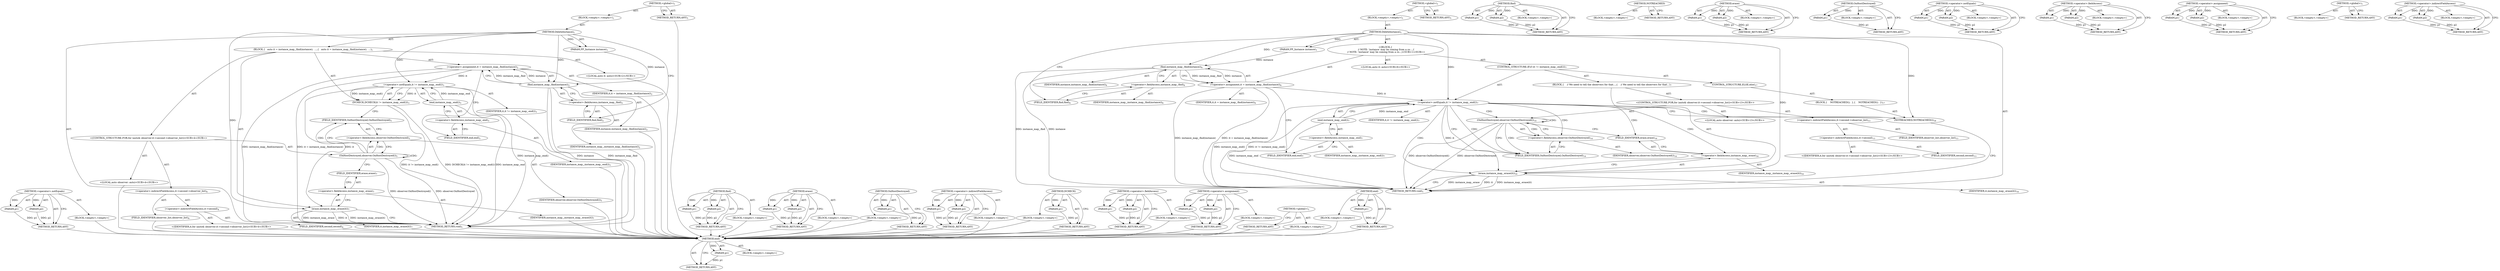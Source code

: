 digraph "&lt;operator&gt;.indirectFieldAccess" {
vulnerable_80 [label=<(METHOD,&lt;operator&gt;.notEquals)>];
vulnerable_81 [label=<(PARAM,p1)>];
vulnerable_82 [label=<(PARAM,p2)>];
vulnerable_83 [label=<(BLOCK,&lt;empty&gt;,&lt;empty&gt;)>];
vulnerable_84 [label=<(METHOD_RETURN,ANY)>];
vulnerable_6 [label=<(METHOD,&lt;global&gt;)<SUB>1</SUB>>];
vulnerable_7 [label=<(BLOCK,&lt;empty&gt;,&lt;empty&gt;)<SUB>1</SUB>>];
vulnerable_8 [label=<(METHOD,DeleteInstance)<SUB>1</SUB>>];
vulnerable_9 [label=<(PARAM,PP_Instance instance)<SUB>1</SUB>>];
vulnerable_10 [label=<(BLOCK,{
   auto it = instance_map_.find(instance);
  ...,{
   auto it = instance_map_.find(instance);
  ...)<SUB>1</SUB>>];
vulnerable_11 [label="<(LOCAL,auto it: auto)<SUB>2</SUB>>"];
vulnerable_12 [label=<(&lt;operator&gt;.assignment,it = instance_map_.find(instance))<SUB>2</SUB>>];
vulnerable_13 [label=<(IDENTIFIER,it,it = instance_map_.find(instance))<SUB>2</SUB>>];
vulnerable_14 [label=<(find,instance_map_.find(instance))<SUB>2</SUB>>];
vulnerable_15 [label=<(&lt;operator&gt;.fieldAccess,instance_map_.find)<SUB>2</SUB>>];
vulnerable_16 [label=<(IDENTIFIER,instance_map_,instance_map_.find(instance))<SUB>2</SUB>>];
vulnerable_17 [label=<(FIELD_IDENTIFIER,find,find)<SUB>2</SUB>>];
vulnerable_18 [label=<(IDENTIFIER,instance,instance_map_.find(instance))<SUB>2</SUB>>];
vulnerable_19 [label=<(DCHECK,DCHECK(it != instance_map_.end()))<SUB>3</SUB>>];
vulnerable_20 [label=<(&lt;operator&gt;.notEquals,it != instance_map_.end())<SUB>3</SUB>>];
vulnerable_21 [label=<(IDENTIFIER,it,it != instance_map_.end())<SUB>3</SUB>>];
vulnerable_22 [label=<(end,instance_map_.end())<SUB>3</SUB>>];
vulnerable_23 [label=<(&lt;operator&gt;.fieldAccess,instance_map_.end)<SUB>3</SUB>>];
vulnerable_24 [label=<(IDENTIFIER,instance_map_,instance_map_.end())<SUB>3</SUB>>];
vulnerable_25 [label=<(FIELD_IDENTIFIER,end,end)<SUB>3</SUB>>];
vulnerable_26 [label="<(CONTROL_STRUCTURE,FOR,for (auto&amp; observer:it-&gt;second-&gt;observer_list))<SUB>4</SUB>>"];
vulnerable_27 [label=<(&lt;operator&gt;.indirectFieldAccess,it-&gt;second-&gt;observer_list)<SUB>4</SUB>>];
vulnerable_28 [label=<(&lt;operator&gt;.indirectFieldAccess,it-&gt;second)<SUB>4</SUB>>];
vulnerable_29 [label="<(IDENTIFIER,it,for (auto&amp; observer:it-&gt;second-&gt;observer_list))<SUB>4</SUB>>"];
vulnerable_30 [label=<(FIELD_IDENTIFIER,second,second)<SUB>4</SUB>>];
vulnerable_31 [label=<(FIELD_IDENTIFIER,observer_list,observer_list)<SUB>4</SUB>>];
vulnerable_32 [label="<(LOCAL,auto observer: auto)<SUB>4</SUB>>"];
vulnerable_33 [label=<(OnHostDestroyed,observer.OnHostDestroyed())<SUB>5</SUB>>];
vulnerable_34 [label=<(&lt;operator&gt;.fieldAccess,observer.OnHostDestroyed)<SUB>5</SUB>>];
vulnerable_35 [label=<(IDENTIFIER,observer,observer.OnHostDestroyed())<SUB>5</SUB>>];
vulnerable_36 [label=<(FIELD_IDENTIFIER,OnHostDestroyed,OnHostDestroyed)<SUB>5</SUB>>];
vulnerable_37 [label=<(erase,instance_map_.erase(it))<SUB>7</SUB>>];
vulnerable_38 [label=<(&lt;operator&gt;.fieldAccess,instance_map_.erase)<SUB>7</SUB>>];
vulnerable_39 [label=<(IDENTIFIER,instance_map_,instance_map_.erase(it))<SUB>7</SUB>>];
vulnerable_40 [label=<(FIELD_IDENTIFIER,erase,erase)<SUB>7</SUB>>];
vulnerable_41 [label=<(IDENTIFIER,it,instance_map_.erase(it))<SUB>7</SUB>>];
vulnerable_42 [label=<(METHOD_RETURN,void)<SUB>1</SUB>>];
vulnerable_44 [label=<(METHOD_RETURN,ANY)<SUB>1</SUB>>];
vulnerable_66 [label=<(METHOD,find)>];
vulnerable_67 [label=<(PARAM,p1)>];
vulnerable_68 [label=<(PARAM,p2)>];
vulnerable_69 [label=<(BLOCK,&lt;empty&gt;,&lt;empty&gt;)>];
vulnerable_70 [label=<(METHOD_RETURN,ANY)>];
vulnerable_98 [label=<(METHOD,erase)>];
vulnerable_99 [label=<(PARAM,p1)>];
vulnerable_100 [label=<(PARAM,p2)>];
vulnerable_101 [label=<(BLOCK,&lt;empty&gt;,&lt;empty&gt;)>];
vulnerable_102 [label=<(METHOD_RETURN,ANY)>];
vulnerable_94 [label=<(METHOD,OnHostDestroyed)>];
vulnerable_95 [label=<(PARAM,p1)>];
vulnerable_96 [label=<(BLOCK,&lt;empty&gt;,&lt;empty&gt;)>];
vulnerable_97 [label=<(METHOD_RETURN,ANY)>];
vulnerable_89 [label=<(METHOD,&lt;operator&gt;.indirectFieldAccess)>];
vulnerable_90 [label=<(PARAM,p1)>];
vulnerable_91 [label=<(PARAM,p2)>];
vulnerable_92 [label=<(BLOCK,&lt;empty&gt;,&lt;empty&gt;)>];
vulnerable_93 [label=<(METHOD_RETURN,ANY)>];
vulnerable_76 [label=<(METHOD,DCHECK)>];
vulnerable_77 [label=<(PARAM,p1)>];
vulnerable_78 [label=<(BLOCK,&lt;empty&gt;,&lt;empty&gt;)>];
vulnerable_79 [label=<(METHOD_RETURN,ANY)>];
vulnerable_71 [label=<(METHOD,&lt;operator&gt;.fieldAccess)>];
vulnerable_72 [label=<(PARAM,p1)>];
vulnerable_73 [label=<(PARAM,p2)>];
vulnerable_74 [label=<(BLOCK,&lt;empty&gt;,&lt;empty&gt;)>];
vulnerable_75 [label=<(METHOD_RETURN,ANY)>];
vulnerable_61 [label=<(METHOD,&lt;operator&gt;.assignment)>];
vulnerable_62 [label=<(PARAM,p1)>];
vulnerable_63 [label=<(PARAM,p2)>];
vulnerable_64 [label=<(BLOCK,&lt;empty&gt;,&lt;empty&gt;)>];
vulnerable_65 [label=<(METHOD_RETURN,ANY)>];
vulnerable_55 [label=<(METHOD,&lt;global&gt;)<SUB>1</SUB>>];
vulnerable_56 [label=<(BLOCK,&lt;empty&gt;,&lt;empty&gt;)>];
vulnerable_57 [label=<(METHOD_RETURN,ANY)>];
vulnerable_85 [label=<(METHOD,end)>];
vulnerable_86 [label=<(PARAM,p1)>];
vulnerable_87 [label=<(BLOCK,&lt;empty&gt;,&lt;empty&gt;)>];
vulnerable_88 [label=<(METHOD_RETURN,ANY)>];
fixed_85 [label=<(METHOD,end)>];
fixed_86 [label=<(PARAM,p1)>];
fixed_87 [label=<(BLOCK,&lt;empty&gt;,&lt;empty&gt;)>];
fixed_88 [label=<(METHOD_RETURN,ANY)>];
fixed_6 [label=<(METHOD,&lt;global&gt;)<SUB>1</SUB>>];
fixed_7 [label=<(BLOCK,&lt;empty&gt;,&lt;empty&gt;)<SUB>1</SUB>>];
fixed_8 [label=<(METHOD,DeleteInstance)<SUB>1</SUB>>];
fixed_9 [label=<(PARAM,PP_Instance instance)<SUB>1</SUB>>];
fixed_10 [label="<(BLOCK,{
  // NOTE: 'instance' may be coming from a co...,{
  // NOTE: 'instance' may be coming from a co...)<SUB>1</SUB>>"];
fixed_11 [label="<(LOCAL,auto it: auto)<SUB>6</SUB>>"];
fixed_12 [label=<(&lt;operator&gt;.assignment,it = instance_map_.find(instance))<SUB>6</SUB>>];
fixed_13 [label=<(IDENTIFIER,it,it = instance_map_.find(instance))<SUB>6</SUB>>];
fixed_14 [label=<(find,instance_map_.find(instance))<SUB>6</SUB>>];
fixed_15 [label=<(&lt;operator&gt;.fieldAccess,instance_map_.find)<SUB>6</SUB>>];
fixed_16 [label=<(IDENTIFIER,instance_map_,instance_map_.find(instance))<SUB>6</SUB>>];
fixed_17 [label=<(FIELD_IDENTIFIER,find,find)<SUB>6</SUB>>];
fixed_18 [label=<(IDENTIFIER,instance,instance_map_.find(instance))<SUB>6</SUB>>];
fixed_19 [label=<(CONTROL_STRUCTURE,IF,if (it != instance_map_.end()))<SUB>7</SUB>>];
fixed_20 [label=<(&lt;operator&gt;.notEquals,it != instance_map_.end())<SUB>7</SUB>>];
fixed_21 [label=<(IDENTIFIER,it,it != instance_map_.end())<SUB>7</SUB>>];
fixed_22 [label=<(end,instance_map_.end())<SUB>7</SUB>>];
fixed_23 [label=<(&lt;operator&gt;.fieldAccess,instance_map_.end)<SUB>7</SUB>>];
fixed_24 [label=<(IDENTIFIER,instance_map_,instance_map_.end())<SUB>7</SUB>>];
fixed_25 [label=<(FIELD_IDENTIFIER,end,end)<SUB>7</SUB>>];
fixed_26 [label=<(BLOCK,{
    // We need to tell the observers for that...,{
    // We need to tell the observers for that...)<SUB>7</SUB>>];
fixed_27 [label="<(CONTROL_STRUCTURE,FOR,for (auto&amp; observer:it-&gt;second-&gt;observer_list))<SUB>13</SUB>>"];
fixed_28 [label=<(&lt;operator&gt;.indirectFieldAccess,it-&gt;second-&gt;observer_list)<SUB>13</SUB>>];
fixed_29 [label=<(&lt;operator&gt;.indirectFieldAccess,it-&gt;second)<SUB>13</SUB>>];
fixed_30 [label="<(IDENTIFIER,it,for (auto&amp; observer:it-&gt;second-&gt;observer_list))<SUB>13</SUB>>"];
fixed_31 [label=<(FIELD_IDENTIFIER,second,second)<SUB>13</SUB>>];
fixed_32 [label=<(FIELD_IDENTIFIER,observer_list,observer_list)<SUB>13</SUB>>];
fixed_33 [label="<(LOCAL,auto observer: auto)<SUB>13</SUB>>"];
fixed_34 [label=<(OnHostDestroyed,observer.OnHostDestroyed())<SUB>14</SUB>>];
fixed_35 [label=<(&lt;operator&gt;.fieldAccess,observer.OnHostDestroyed)<SUB>14</SUB>>];
fixed_36 [label=<(IDENTIFIER,observer,observer.OnHostDestroyed())<SUB>14</SUB>>];
fixed_37 [label=<(FIELD_IDENTIFIER,OnHostDestroyed,OnHostDestroyed)<SUB>14</SUB>>];
fixed_38 [label=<(erase,instance_map_.erase(it))<SUB>16</SUB>>];
fixed_39 [label=<(&lt;operator&gt;.fieldAccess,instance_map_.erase)<SUB>16</SUB>>];
fixed_40 [label=<(IDENTIFIER,instance_map_,instance_map_.erase(it))<SUB>16</SUB>>];
fixed_41 [label=<(FIELD_IDENTIFIER,erase,erase)<SUB>16</SUB>>];
fixed_42 [label=<(IDENTIFIER,it,instance_map_.erase(it))<SUB>16</SUB>>];
fixed_43 [label=<(CONTROL_STRUCTURE,ELSE,else)<SUB>17</SUB>>];
fixed_44 [label=<(BLOCK,{
    NOTREACHED();
  },{
    NOTREACHED();
  })<SUB>17</SUB>>];
fixed_45 [label=<(NOTREACHED,NOTREACHED())<SUB>18</SUB>>];
fixed_46 [label=<(METHOD_RETURN,void)<SUB>1</SUB>>];
fixed_48 [label=<(METHOD_RETURN,ANY)<SUB>1</SUB>>];
fixed_70 [label=<(METHOD,find)>];
fixed_71 [label=<(PARAM,p1)>];
fixed_72 [label=<(PARAM,p2)>];
fixed_73 [label=<(BLOCK,&lt;empty&gt;,&lt;empty&gt;)>];
fixed_74 [label=<(METHOD_RETURN,ANY)>];
fixed_103 [label=<(METHOD,NOTREACHED)>];
fixed_104 [label=<(BLOCK,&lt;empty&gt;,&lt;empty&gt;)>];
fixed_105 [label=<(METHOD_RETURN,ANY)>];
fixed_98 [label=<(METHOD,erase)>];
fixed_99 [label=<(PARAM,p1)>];
fixed_100 [label=<(PARAM,p2)>];
fixed_101 [label=<(BLOCK,&lt;empty&gt;,&lt;empty&gt;)>];
fixed_102 [label=<(METHOD_RETURN,ANY)>];
fixed_94 [label=<(METHOD,OnHostDestroyed)>];
fixed_95 [label=<(PARAM,p1)>];
fixed_96 [label=<(BLOCK,&lt;empty&gt;,&lt;empty&gt;)>];
fixed_97 [label=<(METHOD_RETURN,ANY)>];
fixed_80 [label=<(METHOD,&lt;operator&gt;.notEquals)>];
fixed_81 [label=<(PARAM,p1)>];
fixed_82 [label=<(PARAM,p2)>];
fixed_83 [label=<(BLOCK,&lt;empty&gt;,&lt;empty&gt;)>];
fixed_84 [label=<(METHOD_RETURN,ANY)>];
fixed_75 [label=<(METHOD,&lt;operator&gt;.fieldAccess)>];
fixed_76 [label=<(PARAM,p1)>];
fixed_77 [label=<(PARAM,p2)>];
fixed_78 [label=<(BLOCK,&lt;empty&gt;,&lt;empty&gt;)>];
fixed_79 [label=<(METHOD_RETURN,ANY)>];
fixed_65 [label=<(METHOD,&lt;operator&gt;.assignment)>];
fixed_66 [label=<(PARAM,p1)>];
fixed_67 [label=<(PARAM,p2)>];
fixed_68 [label=<(BLOCK,&lt;empty&gt;,&lt;empty&gt;)>];
fixed_69 [label=<(METHOD_RETURN,ANY)>];
fixed_59 [label=<(METHOD,&lt;global&gt;)<SUB>1</SUB>>];
fixed_60 [label=<(BLOCK,&lt;empty&gt;,&lt;empty&gt;)>];
fixed_61 [label=<(METHOD_RETURN,ANY)>];
fixed_89 [label=<(METHOD,&lt;operator&gt;.indirectFieldAccess)>];
fixed_90 [label=<(PARAM,p1)>];
fixed_91 [label=<(PARAM,p2)>];
fixed_92 [label=<(BLOCK,&lt;empty&gt;,&lt;empty&gt;)>];
fixed_93 [label=<(METHOD_RETURN,ANY)>];
vulnerable_80 -> vulnerable_81  [key=0, label="AST: "];
vulnerable_80 -> vulnerable_81  [key=1, label="DDG: "];
vulnerable_80 -> vulnerable_83  [key=0, label="AST: "];
vulnerable_80 -> vulnerable_82  [key=0, label="AST: "];
vulnerable_80 -> vulnerable_82  [key=1, label="DDG: "];
vulnerable_80 -> vulnerable_84  [key=0, label="AST: "];
vulnerable_80 -> vulnerable_84  [key=1, label="CFG: "];
vulnerable_81 -> vulnerable_84  [key=0, label="DDG: p1"];
vulnerable_82 -> vulnerable_84  [key=0, label="DDG: p2"];
vulnerable_83 -> fixed_85  [key=0];
vulnerable_84 -> fixed_85  [key=0];
vulnerable_6 -> vulnerable_7  [key=0, label="AST: "];
vulnerable_6 -> vulnerable_44  [key=0, label="AST: "];
vulnerable_6 -> vulnerable_44  [key=1, label="CFG: "];
vulnerable_7 -> vulnerable_8  [key=0, label="AST: "];
vulnerable_8 -> vulnerable_9  [key=0, label="AST: "];
vulnerable_8 -> vulnerable_9  [key=1, label="DDG: "];
vulnerable_8 -> vulnerable_10  [key=0, label="AST: "];
vulnerable_8 -> vulnerable_42  [key=0, label="AST: "];
vulnerable_8 -> vulnerable_17  [key=0, label="CFG: "];
vulnerable_8 -> vulnerable_37  [key=0, label="DDG: "];
vulnerable_8 -> vulnerable_14  [key=0, label="DDG: "];
vulnerable_8 -> vulnerable_20  [key=0, label="DDG: "];
vulnerable_9 -> vulnerable_14  [key=0, label="DDG: instance"];
vulnerable_10 -> vulnerable_11  [key=0, label="AST: "];
vulnerable_10 -> vulnerable_12  [key=0, label="AST: "];
vulnerable_10 -> vulnerable_19  [key=0, label="AST: "];
vulnerable_10 -> vulnerable_26  [key=0, label="AST: "];
vulnerable_10 -> vulnerable_37  [key=0, label="AST: "];
vulnerable_11 -> fixed_85  [key=0];
vulnerable_12 -> vulnerable_13  [key=0, label="AST: "];
vulnerable_12 -> vulnerable_14  [key=0, label="AST: "];
vulnerable_12 -> vulnerable_25  [key=0, label="CFG: "];
vulnerable_12 -> vulnerable_42  [key=0, label="DDG: instance_map_.find(instance)"];
vulnerable_12 -> vulnerable_42  [key=1, label="DDG: it = instance_map_.find(instance)"];
vulnerable_12 -> vulnerable_20  [key=0, label="DDG: it"];
vulnerable_13 -> fixed_85  [key=0];
vulnerable_14 -> vulnerable_15  [key=0, label="AST: "];
vulnerable_14 -> vulnerable_18  [key=0, label="AST: "];
vulnerable_14 -> vulnerable_12  [key=0, label="CFG: "];
vulnerable_14 -> vulnerable_12  [key=1, label="DDG: instance_map_.find"];
vulnerable_14 -> vulnerable_12  [key=2, label="DDG: instance"];
vulnerable_14 -> vulnerable_42  [key=0, label="DDG: instance_map_.find"];
vulnerable_14 -> vulnerable_42  [key=1, label="DDG: instance"];
vulnerable_15 -> vulnerable_16  [key=0, label="AST: "];
vulnerable_15 -> vulnerable_17  [key=0, label="AST: "];
vulnerable_15 -> vulnerable_14  [key=0, label="CFG: "];
vulnerable_16 -> fixed_85  [key=0];
vulnerable_17 -> vulnerable_15  [key=0, label="CFG: "];
vulnerable_18 -> fixed_85  [key=0];
vulnerable_19 -> vulnerable_20  [key=0, label="AST: "];
vulnerable_19 -> vulnerable_36  [key=0, label="CFG: "];
vulnerable_19 -> vulnerable_42  [key=0, label="DDG: it != instance_map_.end()"];
vulnerable_19 -> vulnerable_42  [key=1, label="DDG: DCHECK(it != instance_map_.end())"];
vulnerable_20 -> vulnerable_21  [key=0, label="AST: "];
vulnerable_20 -> vulnerable_22  [key=0, label="AST: "];
vulnerable_20 -> vulnerable_19  [key=0, label="CFG: "];
vulnerable_20 -> vulnerable_19  [key=1, label="DDG: it"];
vulnerable_20 -> vulnerable_19  [key=2, label="DDG: instance_map_.end()"];
vulnerable_20 -> vulnerable_42  [key=0, label="DDG: instance_map_.end()"];
vulnerable_20 -> vulnerable_37  [key=0, label="DDG: it"];
vulnerable_21 -> fixed_85  [key=0];
vulnerable_22 -> vulnerable_23  [key=0, label="AST: "];
vulnerable_22 -> vulnerable_20  [key=0, label="CFG: "];
vulnerable_22 -> vulnerable_20  [key=1, label="DDG: instance_map_.end"];
vulnerable_22 -> vulnerable_42  [key=0, label="DDG: instance_map_.end"];
vulnerable_23 -> vulnerable_24  [key=0, label="AST: "];
vulnerable_23 -> vulnerable_25  [key=0, label="AST: "];
vulnerable_23 -> vulnerable_22  [key=0, label="CFG: "];
vulnerable_24 -> fixed_85  [key=0];
vulnerable_25 -> vulnerable_23  [key=0, label="CFG: "];
vulnerable_26 -> vulnerable_27  [key=0, label="AST: "];
vulnerable_26 -> vulnerable_32  [key=0, label="AST: "];
vulnerable_26 -> vulnerable_33  [key=0, label="AST: "];
vulnerable_27 -> vulnerable_28  [key=0, label="AST: "];
vulnerable_27 -> vulnerable_31  [key=0, label="AST: "];
vulnerable_28 -> vulnerable_29  [key=0, label="AST: "];
vulnerable_28 -> vulnerable_30  [key=0, label="AST: "];
vulnerable_29 -> fixed_85  [key=0];
vulnerable_30 -> fixed_85  [key=0];
vulnerable_31 -> fixed_85  [key=0];
vulnerable_32 -> fixed_85  [key=0];
vulnerable_33 -> vulnerable_34  [key=0, label="AST: "];
vulnerable_33 -> vulnerable_34  [key=1, label="CDG: "];
vulnerable_33 -> vulnerable_36  [key=0, label="CFG: "];
vulnerable_33 -> vulnerable_36  [key=1, label="CDG: "];
vulnerable_33 -> vulnerable_40  [key=0, label="CFG: "];
vulnerable_33 -> vulnerable_42  [key=0, label="DDG: observer.OnHostDestroyed"];
vulnerable_33 -> vulnerable_42  [key=1, label="DDG: observer.OnHostDestroyed()"];
vulnerable_33 -> vulnerable_33  [key=0, label="CDG: "];
vulnerable_34 -> vulnerable_35  [key=0, label="AST: "];
vulnerable_34 -> vulnerable_36  [key=0, label="AST: "];
vulnerable_34 -> vulnerable_33  [key=0, label="CFG: "];
vulnerable_35 -> fixed_85  [key=0];
vulnerable_36 -> vulnerable_34  [key=0, label="CFG: "];
vulnerable_37 -> vulnerable_38  [key=0, label="AST: "];
vulnerable_37 -> vulnerable_41  [key=0, label="AST: "];
vulnerable_37 -> vulnerable_42  [key=0, label="CFG: "];
vulnerable_37 -> vulnerable_42  [key=1, label="DDG: instance_map_.erase"];
vulnerable_37 -> vulnerable_42  [key=2, label="DDG: it"];
vulnerable_37 -> vulnerable_42  [key=3, label="DDG: instance_map_.erase(it)"];
vulnerable_38 -> vulnerable_39  [key=0, label="AST: "];
vulnerable_38 -> vulnerable_40  [key=0, label="AST: "];
vulnerable_38 -> vulnerable_37  [key=0, label="CFG: "];
vulnerable_39 -> fixed_85  [key=0];
vulnerable_40 -> vulnerable_38  [key=0, label="CFG: "];
vulnerable_41 -> fixed_85  [key=0];
vulnerable_42 -> fixed_85  [key=0];
vulnerable_44 -> fixed_85  [key=0];
vulnerable_66 -> vulnerable_67  [key=0, label="AST: "];
vulnerable_66 -> vulnerable_67  [key=1, label="DDG: "];
vulnerable_66 -> vulnerable_69  [key=0, label="AST: "];
vulnerable_66 -> vulnerable_68  [key=0, label="AST: "];
vulnerable_66 -> vulnerable_68  [key=1, label="DDG: "];
vulnerable_66 -> vulnerable_70  [key=0, label="AST: "];
vulnerable_66 -> vulnerable_70  [key=1, label="CFG: "];
vulnerable_67 -> vulnerable_70  [key=0, label="DDG: p1"];
vulnerable_68 -> vulnerable_70  [key=0, label="DDG: p2"];
vulnerable_69 -> fixed_85  [key=0];
vulnerable_70 -> fixed_85  [key=0];
vulnerable_98 -> vulnerable_99  [key=0, label="AST: "];
vulnerable_98 -> vulnerable_99  [key=1, label="DDG: "];
vulnerable_98 -> vulnerable_101  [key=0, label="AST: "];
vulnerable_98 -> vulnerable_100  [key=0, label="AST: "];
vulnerable_98 -> vulnerable_100  [key=1, label="DDG: "];
vulnerable_98 -> vulnerable_102  [key=0, label="AST: "];
vulnerable_98 -> vulnerable_102  [key=1, label="CFG: "];
vulnerable_99 -> vulnerable_102  [key=0, label="DDG: p1"];
vulnerable_100 -> vulnerable_102  [key=0, label="DDG: p2"];
vulnerable_101 -> fixed_85  [key=0];
vulnerable_102 -> fixed_85  [key=0];
vulnerable_94 -> vulnerable_95  [key=0, label="AST: "];
vulnerable_94 -> vulnerable_95  [key=1, label="DDG: "];
vulnerable_94 -> vulnerable_96  [key=0, label="AST: "];
vulnerable_94 -> vulnerable_97  [key=0, label="AST: "];
vulnerable_94 -> vulnerable_97  [key=1, label="CFG: "];
vulnerable_95 -> vulnerable_97  [key=0, label="DDG: p1"];
vulnerable_96 -> fixed_85  [key=0];
vulnerable_97 -> fixed_85  [key=0];
vulnerable_89 -> vulnerable_90  [key=0, label="AST: "];
vulnerable_89 -> vulnerable_90  [key=1, label="DDG: "];
vulnerable_89 -> vulnerable_92  [key=0, label="AST: "];
vulnerable_89 -> vulnerable_91  [key=0, label="AST: "];
vulnerable_89 -> vulnerable_91  [key=1, label="DDG: "];
vulnerable_89 -> vulnerable_93  [key=0, label="AST: "];
vulnerable_89 -> vulnerable_93  [key=1, label="CFG: "];
vulnerable_90 -> vulnerable_93  [key=0, label="DDG: p1"];
vulnerable_91 -> vulnerable_93  [key=0, label="DDG: p2"];
vulnerable_92 -> fixed_85  [key=0];
vulnerable_93 -> fixed_85  [key=0];
vulnerable_76 -> vulnerable_77  [key=0, label="AST: "];
vulnerable_76 -> vulnerable_77  [key=1, label="DDG: "];
vulnerable_76 -> vulnerable_78  [key=0, label="AST: "];
vulnerable_76 -> vulnerable_79  [key=0, label="AST: "];
vulnerable_76 -> vulnerable_79  [key=1, label="CFG: "];
vulnerable_77 -> vulnerable_79  [key=0, label="DDG: p1"];
vulnerable_78 -> fixed_85  [key=0];
vulnerable_79 -> fixed_85  [key=0];
vulnerable_71 -> vulnerable_72  [key=0, label="AST: "];
vulnerable_71 -> vulnerable_72  [key=1, label="DDG: "];
vulnerable_71 -> vulnerable_74  [key=0, label="AST: "];
vulnerable_71 -> vulnerable_73  [key=0, label="AST: "];
vulnerable_71 -> vulnerable_73  [key=1, label="DDG: "];
vulnerable_71 -> vulnerable_75  [key=0, label="AST: "];
vulnerable_71 -> vulnerable_75  [key=1, label="CFG: "];
vulnerable_72 -> vulnerable_75  [key=0, label="DDG: p1"];
vulnerable_73 -> vulnerable_75  [key=0, label="DDG: p2"];
vulnerable_74 -> fixed_85  [key=0];
vulnerable_75 -> fixed_85  [key=0];
vulnerable_61 -> vulnerable_62  [key=0, label="AST: "];
vulnerable_61 -> vulnerable_62  [key=1, label="DDG: "];
vulnerable_61 -> vulnerable_64  [key=0, label="AST: "];
vulnerable_61 -> vulnerable_63  [key=0, label="AST: "];
vulnerable_61 -> vulnerable_63  [key=1, label="DDG: "];
vulnerable_61 -> vulnerable_65  [key=0, label="AST: "];
vulnerable_61 -> vulnerable_65  [key=1, label="CFG: "];
vulnerable_62 -> vulnerable_65  [key=0, label="DDG: p1"];
vulnerable_63 -> vulnerable_65  [key=0, label="DDG: p2"];
vulnerable_64 -> fixed_85  [key=0];
vulnerable_65 -> fixed_85  [key=0];
vulnerable_55 -> vulnerable_56  [key=0, label="AST: "];
vulnerable_55 -> vulnerable_57  [key=0, label="AST: "];
vulnerable_55 -> vulnerable_57  [key=1, label="CFG: "];
vulnerable_56 -> fixed_85  [key=0];
vulnerable_57 -> fixed_85  [key=0];
vulnerable_85 -> vulnerable_86  [key=0, label="AST: "];
vulnerable_85 -> vulnerable_86  [key=1, label="DDG: "];
vulnerable_85 -> vulnerable_87  [key=0, label="AST: "];
vulnerable_85 -> vulnerable_88  [key=0, label="AST: "];
vulnerable_85 -> vulnerable_88  [key=1, label="CFG: "];
vulnerable_86 -> vulnerable_88  [key=0, label="DDG: p1"];
vulnerable_87 -> fixed_85  [key=0];
vulnerable_88 -> fixed_85  [key=0];
fixed_85 -> fixed_86  [key=0, label="AST: "];
fixed_85 -> fixed_86  [key=1, label="DDG: "];
fixed_85 -> fixed_87  [key=0, label="AST: "];
fixed_85 -> fixed_88  [key=0, label="AST: "];
fixed_85 -> fixed_88  [key=1, label="CFG: "];
fixed_86 -> fixed_88  [key=0, label="DDG: p1"];
fixed_6 -> fixed_7  [key=0, label="AST: "];
fixed_6 -> fixed_48  [key=0, label="AST: "];
fixed_6 -> fixed_48  [key=1, label="CFG: "];
fixed_7 -> fixed_8  [key=0, label="AST: "];
fixed_8 -> fixed_9  [key=0, label="AST: "];
fixed_8 -> fixed_9  [key=1, label="DDG: "];
fixed_8 -> fixed_10  [key=0, label="AST: "];
fixed_8 -> fixed_46  [key=0, label="AST: "];
fixed_8 -> fixed_17  [key=0, label="CFG: "];
fixed_8 -> fixed_14  [key=0, label="DDG: "];
fixed_8 -> fixed_20  [key=0, label="DDG: "];
fixed_8 -> fixed_38  [key=0, label="DDG: "];
fixed_8 -> fixed_45  [key=0, label="DDG: "];
fixed_9 -> fixed_14  [key=0, label="DDG: instance"];
fixed_10 -> fixed_11  [key=0, label="AST: "];
fixed_10 -> fixed_12  [key=0, label="AST: "];
fixed_10 -> fixed_19  [key=0, label="AST: "];
fixed_12 -> fixed_13  [key=0, label="AST: "];
fixed_12 -> fixed_14  [key=0, label="AST: "];
fixed_12 -> fixed_25  [key=0, label="CFG: "];
fixed_12 -> fixed_46  [key=0, label="DDG: instance_map_.find(instance)"];
fixed_12 -> fixed_46  [key=1, label="DDG: it = instance_map_.find(instance)"];
fixed_12 -> fixed_20  [key=0, label="DDG: it"];
fixed_14 -> fixed_15  [key=0, label="AST: "];
fixed_14 -> fixed_18  [key=0, label="AST: "];
fixed_14 -> fixed_12  [key=0, label="CFG: "];
fixed_14 -> fixed_12  [key=1, label="DDG: instance_map_.find"];
fixed_14 -> fixed_12  [key=2, label="DDG: instance"];
fixed_14 -> fixed_46  [key=0, label="DDG: instance_map_.find"];
fixed_14 -> fixed_46  [key=1, label="DDG: instance"];
fixed_15 -> fixed_16  [key=0, label="AST: "];
fixed_15 -> fixed_17  [key=0, label="AST: "];
fixed_15 -> fixed_14  [key=0, label="CFG: "];
fixed_17 -> fixed_15  [key=0, label="CFG: "];
fixed_19 -> fixed_20  [key=0, label="AST: "];
fixed_19 -> fixed_26  [key=0, label="AST: "];
fixed_19 -> fixed_43  [key=0, label="AST: "];
fixed_20 -> fixed_21  [key=0, label="AST: "];
fixed_20 -> fixed_22  [key=0, label="AST: "];
fixed_20 -> fixed_45  [key=0, label="CFG: "];
fixed_20 -> fixed_45  [key=1, label="CDG: "];
fixed_20 -> fixed_37  [key=0, label="CFG: "];
fixed_20 -> fixed_37  [key=1, label="CDG: "];
fixed_20 -> fixed_46  [key=0, label="DDG: instance_map_.end()"];
fixed_20 -> fixed_46  [key=1, label="DDG: it != instance_map_.end()"];
fixed_20 -> fixed_38  [key=0, label="DDG: it"];
fixed_20 -> fixed_38  [key=1, label="CDG: "];
fixed_20 -> fixed_34  [key=0, label="CDG: "];
fixed_20 -> fixed_41  [key=0, label="CDG: "];
fixed_20 -> fixed_35  [key=0, label="CDG: "];
fixed_20 -> fixed_39  [key=0, label="CDG: "];
fixed_22 -> fixed_23  [key=0, label="AST: "];
fixed_22 -> fixed_20  [key=0, label="CFG: "];
fixed_22 -> fixed_20  [key=1, label="DDG: instance_map_.end"];
fixed_22 -> fixed_46  [key=0, label="DDG: instance_map_.end"];
fixed_23 -> fixed_24  [key=0, label="AST: "];
fixed_23 -> fixed_25  [key=0, label="AST: "];
fixed_23 -> fixed_22  [key=0, label="CFG: "];
fixed_25 -> fixed_23  [key=0, label="CFG: "];
fixed_26 -> fixed_27  [key=0, label="AST: "];
fixed_26 -> fixed_38  [key=0, label="AST: "];
fixed_27 -> fixed_28  [key=0, label="AST: "];
fixed_27 -> fixed_33  [key=0, label="AST: "];
fixed_27 -> fixed_34  [key=0, label="AST: "];
fixed_28 -> fixed_29  [key=0, label="AST: "];
fixed_28 -> fixed_32  [key=0, label="AST: "];
fixed_29 -> fixed_30  [key=0, label="AST: "];
fixed_29 -> fixed_31  [key=0, label="AST: "];
fixed_34 -> fixed_35  [key=0, label="AST: "];
fixed_34 -> fixed_35  [key=1, label="CDG: "];
fixed_34 -> fixed_37  [key=0, label="CFG: "];
fixed_34 -> fixed_37  [key=1, label="CDG: "];
fixed_34 -> fixed_41  [key=0, label="CFG: "];
fixed_34 -> fixed_46  [key=0, label="DDG: observer.OnHostDestroyed"];
fixed_34 -> fixed_46  [key=1, label="DDG: observer.OnHostDestroyed()"];
fixed_34 -> fixed_34  [key=0, label="CDG: "];
fixed_35 -> fixed_36  [key=0, label="AST: "];
fixed_35 -> fixed_37  [key=0, label="AST: "];
fixed_35 -> fixed_34  [key=0, label="CFG: "];
fixed_37 -> fixed_35  [key=0, label="CFG: "];
fixed_38 -> fixed_39  [key=0, label="AST: "];
fixed_38 -> fixed_42  [key=0, label="AST: "];
fixed_38 -> fixed_46  [key=0, label="CFG: "];
fixed_38 -> fixed_46  [key=1, label="DDG: instance_map_.erase"];
fixed_38 -> fixed_46  [key=2, label="DDG: it"];
fixed_38 -> fixed_46  [key=3, label="DDG: instance_map_.erase(it)"];
fixed_39 -> fixed_40  [key=0, label="AST: "];
fixed_39 -> fixed_41  [key=0, label="AST: "];
fixed_39 -> fixed_38  [key=0, label="CFG: "];
fixed_41 -> fixed_39  [key=0, label="CFG: "];
fixed_43 -> fixed_44  [key=0, label="AST: "];
fixed_44 -> fixed_45  [key=0, label="AST: "];
fixed_45 -> fixed_46  [key=0, label="CFG: "];
fixed_70 -> fixed_71  [key=0, label="AST: "];
fixed_70 -> fixed_71  [key=1, label="DDG: "];
fixed_70 -> fixed_73  [key=0, label="AST: "];
fixed_70 -> fixed_72  [key=0, label="AST: "];
fixed_70 -> fixed_72  [key=1, label="DDG: "];
fixed_70 -> fixed_74  [key=0, label="AST: "];
fixed_70 -> fixed_74  [key=1, label="CFG: "];
fixed_71 -> fixed_74  [key=0, label="DDG: p1"];
fixed_72 -> fixed_74  [key=0, label="DDG: p2"];
fixed_103 -> fixed_104  [key=0, label="AST: "];
fixed_103 -> fixed_105  [key=0, label="AST: "];
fixed_103 -> fixed_105  [key=1, label="CFG: "];
fixed_98 -> fixed_99  [key=0, label="AST: "];
fixed_98 -> fixed_99  [key=1, label="DDG: "];
fixed_98 -> fixed_101  [key=0, label="AST: "];
fixed_98 -> fixed_100  [key=0, label="AST: "];
fixed_98 -> fixed_100  [key=1, label="DDG: "];
fixed_98 -> fixed_102  [key=0, label="AST: "];
fixed_98 -> fixed_102  [key=1, label="CFG: "];
fixed_99 -> fixed_102  [key=0, label="DDG: p1"];
fixed_100 -> fixed_102  [key=0, label="DDG: p2"];
fixed_94 -> fixed_95  [key=0, label="AST: "];
fixed_94 -> fixed_95  [key=1, label="DDG: "];
fixed_94 -> fixed_96  [key=0, label="AST: "];
fixed_94 -> fixed_97  [key=0, label="AST: "];
fixed_94 -> fixed_97  [key=1, label="CFG: "];
fixed_95 -> fixed_97  [key=0, label="DDG: p1"];
fixed_80 -> fixed_81  [key=0, label="AST: "];
fixed_80 -> fixed_81  [key=1, label="DDG: "];
fixed_80 -> fixed_83  [key=0, label="AST: "];
fixed_80 -> fixed_82  [key=0, label="AST: "];
fixed_80 -> fixed_82  [key=1, label="DDG: "];
fixed_80 -> fixed_84  [key=0, label="AST: "];
fixed_80 -> fixed_84  [key=1, label="CFG: "];
fixed_81 -> fixed_84  [key=0, label="DDG: p1"];
fixed_82 -> fixed_84  [key=0, label="DDG: p2"];
fixed_75 -> fixed_76  [key=0, label="AST: "];
fixed_75 -> fixed_76  [key=1, label="DDG: "];
fixed_75 -> fixed_78  [key=0, label="AST: "];
fixed_75 -> fixed_77  [key=0, label="AST: "];
fixed_75 -> fixed_77  [key=1, label="DDG: "];
fixed_75 -> fixed_79  [key=0, label="AST: "];
fixed_75 -> fixed_79  [key=1, label="CFG: "];
fixed_76 -> fixed_79  [key=0, label="DDG: p1"];
fixed_77 -> fixed_79  [key=0, label="DDG: p2"];
fixed_65 -> fixed_66  [key=0, label="AST: "];
fixed_65 -> fixed_66  [key=1, label="DDG: "];
fixed_65 -> fixed_68  [key=0, label="AST: "];
fixed_65 -> fixed_67  [key=0, label="AST: "];
fixed_65 -> fixed_67  [key=1, label="DDG: "];
fixed_65 -> fixed_69  [key=0, label="AST: "];
fixed_65 -> fixed_69  [key=1, label="CFG: "];
fixed_66 -> fixed_69  [key=0, label="DDG: p1"];
fixed_67 -> fixed_69  [key=0, label="DDG: p2"];
fixed_59 -> fixed_60  [key=0, label="AST: "];
fixed_59 -> fixed_61  [key=0, label="AST: "];
fixed_59 -> fixed_61  [key=1, label="CFG: "];
fixed_89 -> fixed_90  [key=0, label="AST: "];
fixed_89 -> fixed_90  [key=1, label="DDG: "];
fixed_89 -> fixed_92  [key=0, label="AST: "];
fixed_89 -> fixed_91  [key=0, label="AST: "];
fixed_89 -> fixed_91  [key=1, label="DDG: "];
fixed_89 -> fixed_93  [key=0, label="AST: "];
fixed_89 -> fixed_93  [key=1, label="CFG: "];
fixed_90 -> fixed_93  [key=0, label="DDG: p1"];
fixed_91 -> fixed_93  [key=0, label="DDG: p2"];
}
